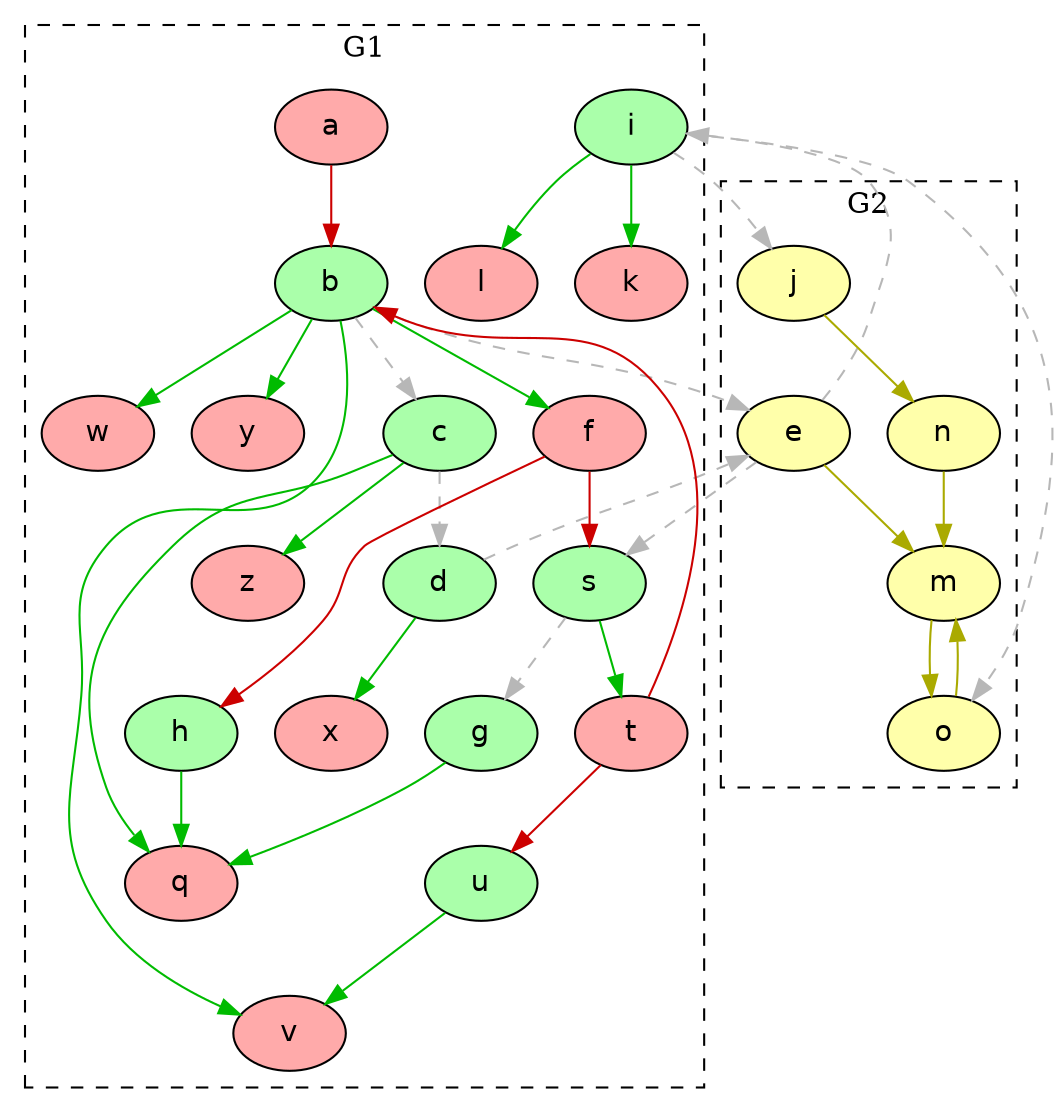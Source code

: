 digraph G {
  node [shape=oval style=filled fontname=Helvetica fontsize=14]
  subgraph cluster_g1{
  label = "G1"; color = black; style ="dashed";
    node [fillcolor="#AAFFAA" fontcolor="#000000"] b c d s g h i u;
    node [fillcolor="#FFAAAA" fontcolor="#000000"] a t f k l q v w x y z;
  }
  subgraph cluster_g2{
  label = "G2"; color = black; style ="dashed";
    node [fillcolor="#FFFFAA" fontcolor="#000000"] e j m o n;
  }
  edge [dir=forward, color="#CC0000", style="solid"]
        "a" -> "b";
        "t" -> "b";
        "f" -> "h";
        "f" -> "s";
        "t" -> "u";
  edge [dir=forward, color="#b7b7b7", style="dashed"]
        "b" -> "c";
        "c" -> "d";
        "b" -> "e";
        "d" -> "e";
        "s" -> "g";
        "e" -> "i";
        "i" -> "j";
        "i" -> "o";
        "e" -> "s";
  edge [dir=forward, color="#00BB00", style="solid"]
        "b" -> "f";
        "i" -> "k";
        "i" -> "l";
        "g" -> "q";
        "h" -> "q";
        "c" -> "q";
        "s" -> "t";
        "b" -> "v";
        "u" -> "v";
        "b" -> "w";
        "d" -> "x";
        "b" -> "y";
        "c" -> "z";
  edge [dir=forward, color="#AAAA00", style="solid"]
        "e" -> "m";
        "o" -> "m";
        "n" -> "m";
        "j" -> "n";
        "m" -> "o";
}
